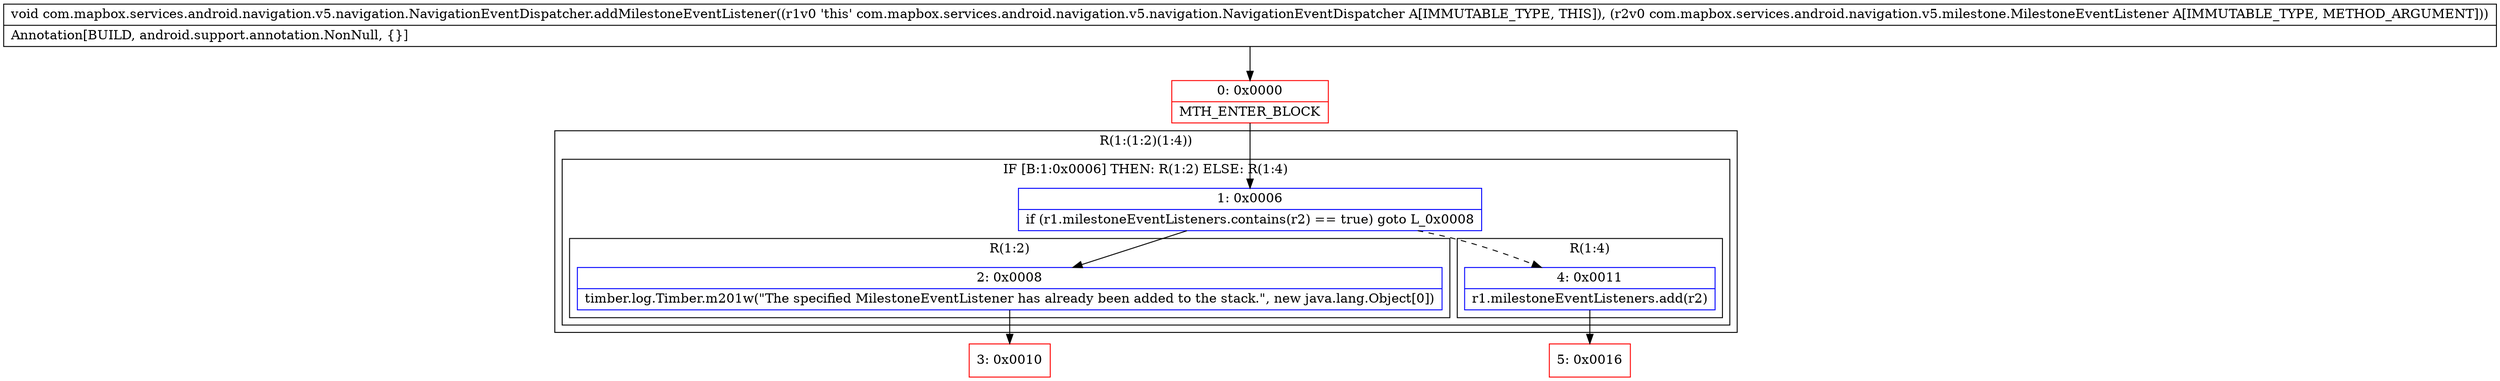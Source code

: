 digraph "CFG forcom.mapbox.services.android.navigation.v5.navigation.NavigationEventDispatcher.addMilestoneEventListener(Lcom\/mapbox\/services\/android\/navigation\/v5\/milestone\/MilestoneEventListener;)V" {
subgraph cluster_Region_1181357902 {
label = "R(1:(1:2)(1:4))";
node [shape=record,color=blue];
subgraph cluster_IfRegion_1943888930 {
label = "IF [B:1:0x0006] THEN: R(1:2) ELSE: R(1:4)";
node [shape=record,color=blue];
Node_1 [shape=record,label="{1\:\ 0x0006|if (r1.milestoneEventListeners.contains(r2) == true) goto L_0x0008\l}"];
subgraph cluster_Region_2083479323 {
label = "R(1:2)";
node [shape=record,color=blue];
Node_2 [shape=record,label="{2\:\ 0x0008|timber.log.Timber.m201w(\"The specified MilestoneEventListener has already been added to the stack.\", new java.lang.Object[0])\l}"];
}
subgraph cluster_Region_375605858 {
label = "R(1:4)";
node [shape=record,color=blue];
Node_4 [shape=record,label="{4\:\ 0x0011|r1.milestoneEventListeners.add(r2)\l}"];
}
}
}
Node_0 [shape=record,color=red,label="{0\:\ 0x0000|MTH_ENTER_BLOCK\l}"];
Node_3 [shape=record,color=red,label="{3\:\ 0x0010}"];
Node_5 [shape=record,color=red,label="{5\:\ 0x0016}"];
MethodNode[shape=record,label="{void com.mapbox.services.android.navigation.v5.navigation.NavigationEventDispatcher.addMilestoneEventListener((r1v0 'this' com.mapbox.services.android.navigation.v5.navigation.NavigationEventDispatcher A[IMMUTABLE_TYPE, THIS]), (r2v0 com.mapbox.services.android.navigation.v5.milestone.MilestoneEventListener A[IMMUTABLE_TYPE, METHOD_ARGUMENT]))  | Annotation[BUILD, android.support.annotation.NonNull, \{\}]\l}"];
MethodNode -> Node_0;
Node_1 -> Node_2;
Node_1 -> Node_4[style=dashed];
Node_2 -> Node_3;
Node_4 -> Node_5;
Node_0 -> Node_1;
}

